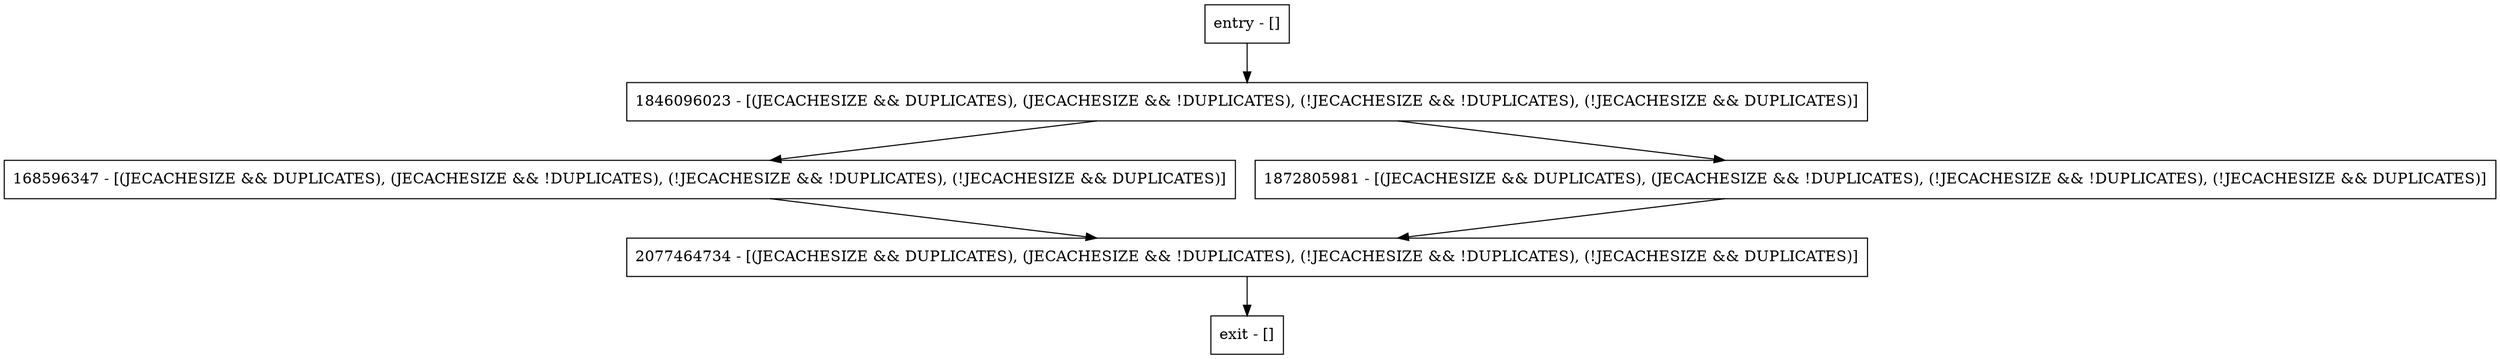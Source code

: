 digraph getUtilizationRepairDone {
node [shape=record];
entry [label="entry - []"];
exit [label="exit - []"];
1846096023 [label="1846096023 - [(JECACHESIZE && DUPLICATES), (JECACHESIZE && !DUPLICATES), (!JECACHESIZE && !DUPLICATES), (!JECACHESIZE && DUPLICATES)]"];
168596347 [label="168596347 - [(JECACHESIZE && DUPLICATES), (JECACHESIZE && !DUPLICATES), (!JECACHESIZE && !DUPLICATES), (!JECACHESIZE && DUPLICATES)]"];
2077464734 [label="2077464734 - [(JECACHESIZE && DUPLICATES), (JECACHESIZE && !DUPLICATES), (!JECACHESIZE && !DUPLICATES), (!JECACHESIZE && DUPLICATES)]"];
1872805981 [label="1872805981 - [(JECACHESIZE && DUPLICATES), (JECACHESIZE && !DUPLICATES), (!JECACHESIZE && !DUPLICATES), (!JECACHESIZE && DUPLICATES)]"];
entry;
exit;
entry -> 1846096023;
1846096023 -> 168596347;
1846096023 -> 1872805981;
168596347 -> 2077464734;
2077464734 -> exit;
1872805981 -> 2077464734;
}
